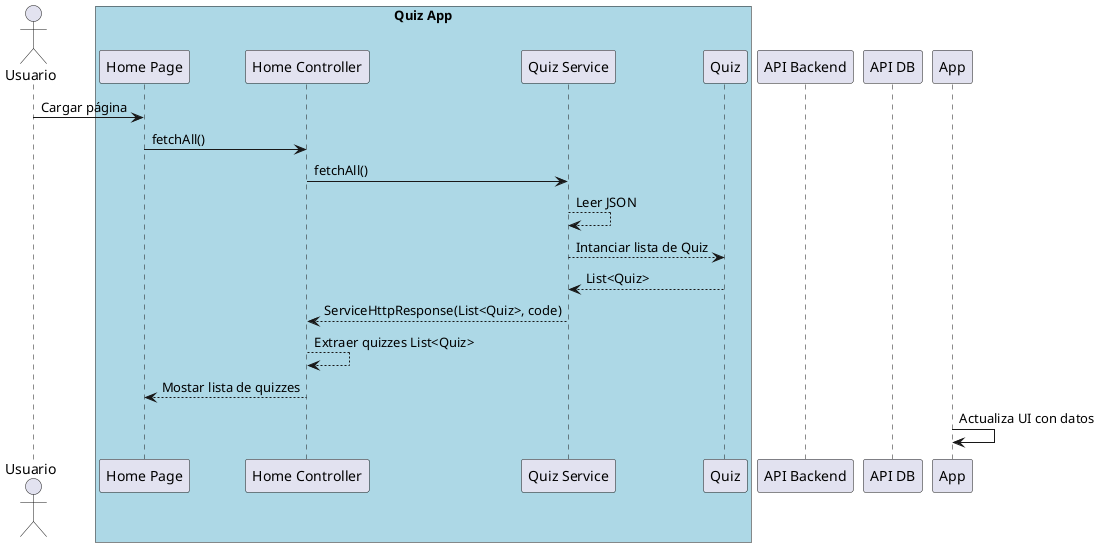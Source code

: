 @startuml
actor Usuario
box "Quiz App" #LightBlue
    participant "Home Page" as HPage
    participant "Home Controller" as HControl
    participant "Quiz Service" as SQuiz
    participant "Quiz" as Quiz
end box
participant "API Backend" as API
participant "API DB" as DB
Usuario -> HPage : Cargar página
HPage -> HControl : fetchAll()
HControl -> SQuiz : fetchAll()
SQuiz --> SQuiz : Leer JSON
SQuiz --> Quiz : Intanciar lista de Quiz
Quiz --> SQuiz : List<Quiz>
SQuiz --> HControl : ServiceHttpResponse(List<Quiz>, code)
HControl --> HControl : Extraer quizzes List<Quiz>
HControl --> HPage: Mostar lista de quizzes

App -> App : Actualiza UI con datos
@enduml